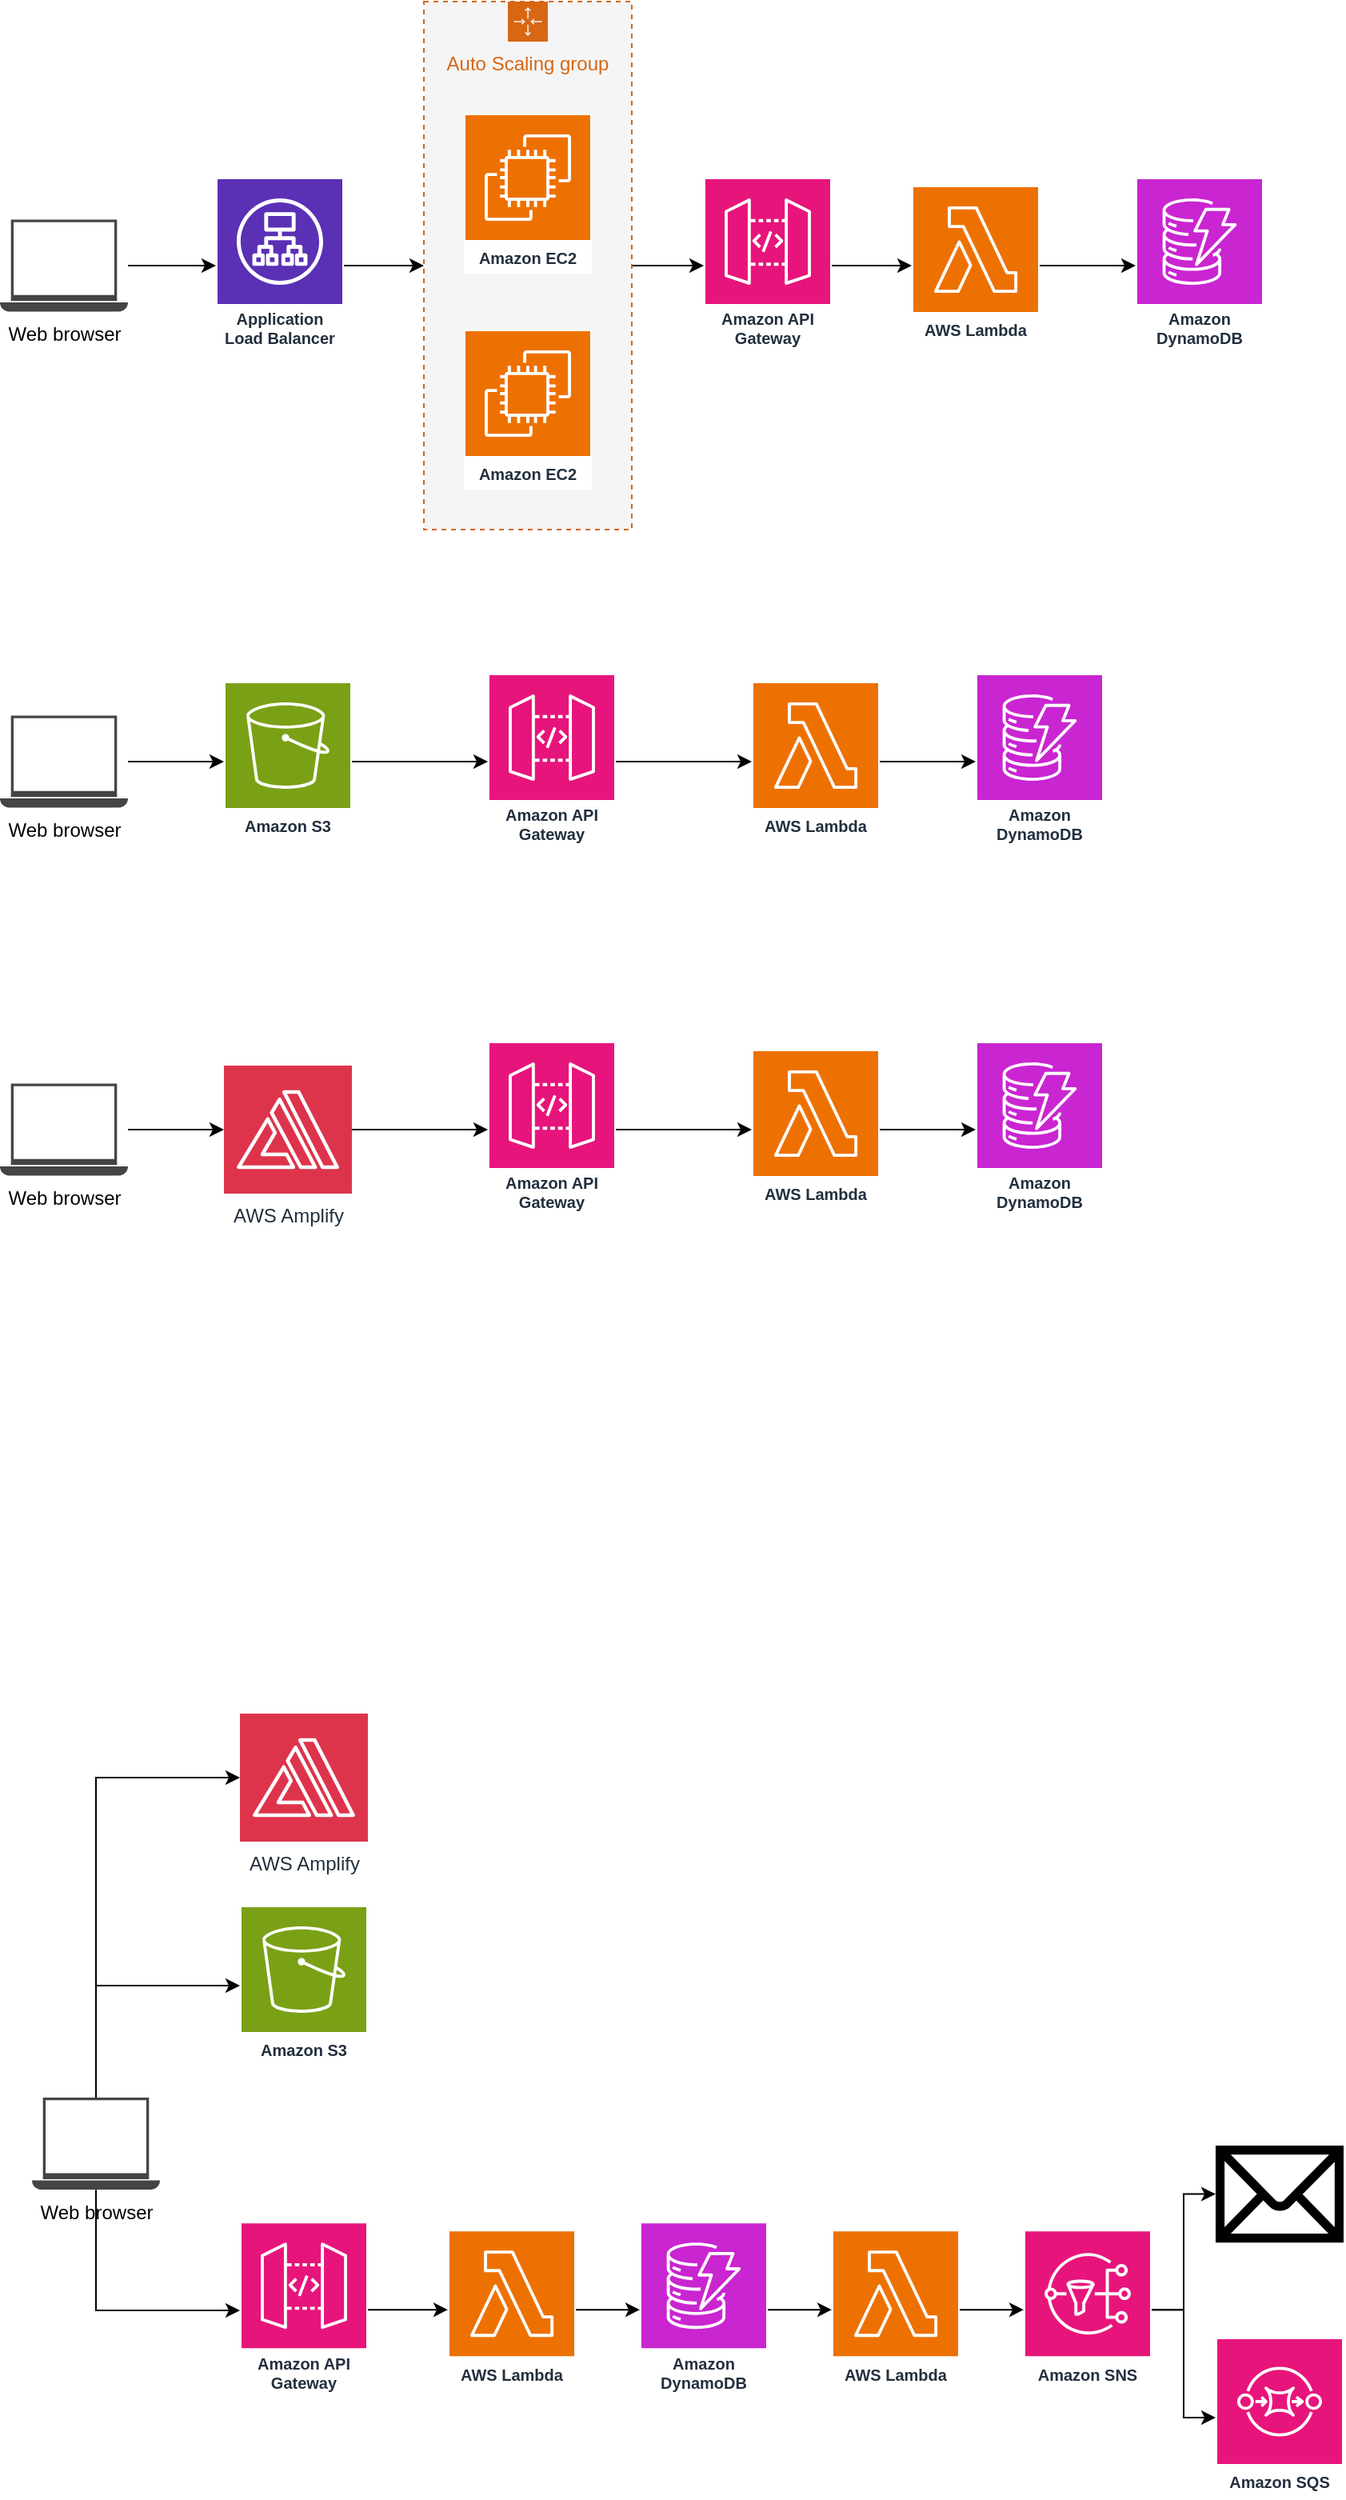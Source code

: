 <mxfile version="22.1.5" type="github">
  <diagram name="Page-1" id="oo4sw1ZovJsQ9x0L9Uaq">
    <mxGraphModel dx="1016" dy="1069" grid="1" gridSize="10" guides="1" tooltips="1" connect="1" arrows="1" fold="1" page="1" pageScale="1" pageWidth="850" pageHeight="1100" math="0" shadow="0">
      <root>
        <mxCell id="0" />
        <mxCell id="1" parent="0" />
        <mxCell id="sCwukaSVy6SD4ue5wl9c-65" style="edgeStyle=orthogonalEdgeStyle;rounded=0;orthogonalLoop=1;jettySize=auto;html=1;" parent="1" source="sCwukaSVy6SD4ue5wl9c-96" target="sCwukaSVy6SD4ue5wl9c-48" edge="1">
          <mxGeometry relative="1" as="geometry" />
        </mxCell>
        <mxCell id="sCwukaSVy6SD4ue5wl9c-66" style="edgeStyle=orthogonalEdgeStyle;rounded=0;orthogonalLoop=1;jettySize=auto;html=1;" parent="1" source="sCwukaSVy6SD4ue5wl9c-48" target="sCwukaSVy6SD4ue5wl9c-50" edge="1">
          <mxGeometry relative="1" as="geometry" />
        </mxCell>
        <mxCell id="sCwukaSVy6SD4ue5wl9c-48" value="Application Load Balancer" style="sketch=0;outlineConnect=0;fontColor=#232F3E;gradientColor=none;strokeColor=#ffffff;fillColor=#5A30B5;dashed=0;verticalLabelPosition=middle;verticalAlign=bottom;align=center;html=1;whiteSpace=wrap;fontSize=10;fontStyle=1;spacing=3;shape=mxgraph.aws4.productIcon;prIcon=mxgraph.aws4.application_load_balancer;editable=1;movable=1;resizable=1;rotatable=1;deletable=1;locked=0;connectable=1;metaEdit=0;" parent="1" vertex="1">
          <mxGeometry x="1015" y="150" width="80" height="110" as="geometry" />
        </mxCell>
        <mxCell id="sCwukaSVy6SD4ue5wl9c-67" style="edgeStyle=orthogonalEdgeStyle;rounded=0;orthogonalLoop=1;jettySize=auto;html=1;" parent="1" source="sCwukaSVy6SD4ue5wl9c-50" target="sCwukaSVy6SD4ue5wl9c-53" edge="1">
          <mxGeometry relative="1" as="geometry" />
        </mxCell>
        <mxCell id="sCwukaSVy6SD4ue5wl9c-50" value="Auto Scaling group" style="points=[[0,0],[0.25,0],[0.5,0],[0.75,0],[1,0],[1,0.25],[1,0.5],[1,0.75],[1,1],[0.75,1],[0.5,1],[0.25,1],[0,1],[0,0.75],[0,0.5],[0,0.25]];outlineConnect=0;gradientColor=none;html=1;whiteSpace=wrap;fontSize=12;fontStyle=0;container=1;pointerEvents=0;collapsible=0;recursiveResize=0;shape=mxgraph.aws4.groupCenter;grIcon=mxgraph.aws4.group_auto_scaling_group;grStroke=1;strokeColor=#D86613;fillColor=#F5F5F5;verticalAlign=top;align=center;fontColor=#D86613;dashed=1;spacingTop=25;" parent="1" vertex="1">
          <mxGeometry x="1145" y="40" width="130" height="330" as="geometry" />
        </mxCell>
        <mxCell id="sCwukaSVy6SD4ue5wl9c-47" value="Amazon EC2" style="sketch=0;outlineConnect=0;fontColor=#232F3E;gradientColor=none;strokeColor=#ffffff;fillColor=#ED7100;dashed=0;verticalLabelPosition=middle;verticalAlign=bottom;align=center;html=1;whiteSpace=wrap;fontSize=10;fontStyle=1;spacing=3;shape=mxgraph.aws4.productIcon;prIcon=mxgraph.aws4.ec2;aspect=fixed;noLabel=0;container=0;backgroundOutline=0;comic=0;" parent="sCwukaSVy6SD4ue5wl9c-50" vertex="1">
          <mxGeometry x="25" y="205" width="80" height="100" as="geometry">
            <mxRectangle x="25" y="265" width="100" height="30" as="alternateBounds" />
          </mxGeometry>
        </mxCell>
        <mxCell id="sCwukaSVy6SD4ue5wl9c-46" value="Amazon EC2" style="sketch=0;outlineConnect=0;fontColor=#232F3E;gradientColor=none;strokeColor=#ffffff;fillColor=#ED7100;dashed=0;verticalLabelPosition=middle;verticalAlign=bottom;align=center;html=1;whiteSpace=wrap;fontSize=10;fontStyle=1;spacing=3;shape=mxgraph.aws4.productIcon;prIcon=mxgraph.aws4.ec2;aspect=fixed;perimeterSpacing=0;" parent="sCwukaSVy6SD4ue5wl9c-50" vertex="1">
          <mxGeometry x="25" y="70" width="80" height="100" as="geometry" />
        </mxCell>
        <mxCell id="sCwukaSVy6SD4ue5wl9c-69" style="edgeStyle=orthogonalEdgeStyle;rounded=0;orthogonalLoop=1;jettySize=auto;html=1;" parent="1" source="sCwukaSVy6SD4ue5wl9c-52" target="sCwukaSVy6SD4ue5wl9c-55" edge="1">
          <mxGeometry relative="1" as="geometry" />
        </mxCell>
        <mxCell id="sCwukaSVy6SD4ue5wl9c-52" value="AWS Lambda" style="sketch=0;outlineConnect=0;fontColor=#232F3E;gradientColor=none;strokeColor=#ffffff;fillColor=#ED7100;dashed=0;verticalLabelPosition=middle;verticalAlign=bottom;align=center;html=1;whiteSpace=wrap;fontSize=10;fontStyle=1;spacing=3;shape=mxgraph.aws4.productIcon;prIcon=mxgraph.aws4.lambda;" parent="1" vertex="1">
          <mxGeometry x="1450" y="155" width="80" height="100" as="geometry" />
        </mxCell>
        <mxCell id="sCwukaSVy6SD4ue5wl9c-68" style="edgeStyle=orthogonalEdgeStyle;rounded=0;orthogonalLoop=1;jettySize=auto;html=1;" parent="1" source="sCwukaSVy6SD4ue5wl9c-53" target="sCwukaSVy6SD4ue5wl9c-52" edge="1">
          <mxGeometry relative="1" as="geometry" />
        </mxCell>
        <mxCell id="sCwukaSVy6SD4ue5wl9c-53" value="Amazon API Gateway" style="sketch=0;outlineConnect=0;fontColor=#232F3E;gradientColor=none;strokeColor=#ffffff;fillColor=#E7157B;dashed=0;verticalLabelPosition=middle;verticalAlign=bottom;align=center;html=1;whiteSpace=wrap;fontSize=10;fontStyle=1;spacing=3;shape=mxgraph.aws4.productIcon;prIcon=mxgraph.aws4.api_gateway;" parent="1" vertex="1">
          <mxGeometry x="1320" y="150" width="80" height="110" as="geometry" />
        </mxCell>
        <mxCell id="sCwukaSVy6SD4ue5wl9c-55" value="Amazon DynamoDB" style="sketch=0;outlineConnect=0;fontColor=#232F3E;gradientColor=none;strokeColor=#ffffff;fillColor=#C925D1;dashed=0;verticalLabelPosition=middle;verticalAlign=bottom;align=center;html=1;whiteSpace=wrap;fontSize=10;fontStyle=1;spacing=3;shape=mxgraph.aws4.productIcon;prIcon=mxgraph.aws4.dynamodb;" parent="1" vertex="1">
          <mxGeometry x="1590" y="150" width="80" height="110" as="geometry" />
        </mxCell>
        <mxCell id="sCwukaSVy6SD4ue5wl9c-70" style="edgeStyle=orthogonalEdgeStyle;rounded=0;orthogonalLoop=1;jettySize=auto;html=1;" parent="1" source="sCwukaSVy6SD4ue5wl9c-110" target="sCwukaSVy6SD4ue5wl9c-64" edge="1">
          <mxGeometry relative="1" as="geometry" />
        </mxCell>
        <mxCell id="sCwukaSVy6SD4ue5wl9c-73" style="edgeStyle=orthogonalEdgeStyle;rounded=0;orthogonalLoop=1;jettySize=auto;html=1;" parent="1" source="sCwukaSVy6SD4ue5wl9c-61" target="sCwukaSVy6SD4ue5wl9c-63" edge="1">
          <mxGeometry relative="1" as="geometry" />
        </mxCell>
        <mxCell id="sCwukaSVy6SD4ue5wl9c-61" value="AWS Lambda" style="sketch=0;outlineConnect=0;fontColor=#232F3E;gradientColor=none;strokeColor=#ffffff;fillColor=#ED7100;dashed=0;verticalLabelPosition=middle;verticalAlign=bottom;align=center;html=1;whiteSpace=wrap;fontSize=10;fontStyle=1;spacing=3;shape=mxgraph.aws4.productIcon;prIcon=mxgraph.aws4.lambda;" parent="1" vertex="1">
          <mxGeometry x="1350" y="465" width="80" height="100" as="geometry" />
        </mxCell>
        <mxCell id="sCwukaSVy6SD4ue5wl9c-72" style="edgeStyle=orthogonalEdgeStyle;rounded=0;orthogonalLoop=1;jettySize=auto;html=1;" parent="1" source="sCwukaSVy6SD4ue5wl9c-62" target="sCwukaSVy6SD4ue5wl9c-61" edge="1">
          <mxGeometry relative="1" as="geometry" />
        </mxCell>
        <mxCell id="sCwukaSVy6SD4ue5wl9c-62" value="Amazon API Gateway" style="sketch=0;outlineConnect=0;fontColor=#232F3E;gradientColor=none;strokeColor=#ffffff;fillColor=#E7157B;dashed=0;verticalLabelPosition=middle;verticalAlign=bottom;align=center;html=1;whiteSpace=wrap;fontSize=10;fontStyle=1;spacing=3;shape=mxgraph.aws4.productIcon;prIcon=mxgraph.aws4.api_gateway;" parent="1" vertex="1">
          <mxGeometry x="1185" y="460" width="80" height="110" as="geometry" />
        </mxCell>
        <mxCell id="sCwukaSVy6SD4ue5wl9c-63" value="Amazon DynamoDB" style="sketch=0;outlineConnect=0;fontColor=#232F3E;gradientColor=none;strokeColor=#ffffff;fillColor=#C925D1;dashed=0;verticalLabelPosition=middle;verticalAlign=bottom;align=center;html=1;whiteSpace=wrap;fontSize=10;fontStyle=1;spacing=3;shape=mxgraph.aws4.productIcon;prIcon=mxgraph.aws4.dynamodb;" parent="1" vertex="1">
          <mxGeometry x="1490" y="460" width="80" height="110" as="geometry" />
        </mxCell>
        <mxCell id="sCwukaSVy6SD4ue5wl9c-71" style="edgeStyle=orthogonalEdgeStyle;rounded=0;orthogonalLoop=1;jettySize=auto;html=1;" parent="1" source="sCwukaSVy6SD4ue5wl9c-64" target="sCwukaSVy6SD4ue5wl9c-62" edge="1">
          <mxGeometry relative="1" as="geometry" />
        </mxCell>
        <mxCell id="sCwukaSVy6SD4ue5wl9c-64" value="Amazon S3" style="sketch=0;outlineConnect=0;fontColor=#232F3E;gradientColor=none;strokeColor=#ffffff;fillColor=#7AA116;dashed=0;verticalLabelPosition=middle;verticalAlign=bottom;align=center;html=1;whiteSpace=wrap;fontSize=10;fontStyle=1;spacing=3;shape=mxgraph.aws4.productIcon;prIcon=mxgraph.aws4.s3;" parent="1" vertex="1">
          <mxGeometry x="1020" y="465" width="80" height="100" as="geometry" />
        </mxCell>
        <mxCell id="sCwukaSVy6SD4ue5wl9c-87" style="edgeStyle=orthogonalEdgeStyle;rounded=0;orthogonalLoop=1;jettySize=auto;html=1;" parent="1" source="sCwukaSVy6SD4ue5wl9c-111" target="sCwukaSVy6SD4ue5wl9c-84" edge="1">
          <mxGeometry relative="1" as="geometry" />
        </mxCell>
        <mxCell id="sCwukaSVy6SD4ue5wl9c-76" style="edgeStyle=orthogonalEdgeStyle;rounded=0;orthogonalLoop=1;jettySize=auto;html=1;" parent="1" source="sCwukaSVy6SD4ue5wl9c-77" target="sCwukaSVy6SD4ue5wl9c-80" edge="1">
          <mxGeometry relative="1" as="geometry" />
        </mxCell>
        <mxCell id="sCwukaSVy6SD4ue5wl9c-77" value="AWS Lambda" style="sketch=0;outlineConnect=0;fontColor=#232F3E;gradientColor=none;strokeColor=#ffffff;fillColor=#ED7100;dashed=0;verticalLabelPosition=middle;verticalAlign=bottom;align=center;html=1;whiteSpace=wrap;fontSize=10;fontStyle=1;spacing=3;shape=mxgraph.aws4.productIcon;prIcon=mxgraph.aws4.lambda;" parent="1" vertex="1">
          <mxGeometry x="1350" y="695" width="80" height="100" as="geometry" />
        </mxCell>
        <mxCell id="sCwukaSVy6SD4ue5wl9c-78" style="edgeStyle=orthogonalEdgeStyle;rounded=0;orthogonalLoop=1;jettySize=auto;html=1;" parent="1" source="sCwukaSVy6SD4ue5wl9c-79" target="sCwukaSVy6SD4ue5wl9c-77" edge="1">
          <mxGeometry relative="1" as="geometry" />
        </mxCell>
        <mxCell id="sCwukaSVy6SD4ue5wl9c-79" value="Amazon API Gateway" style="sketch=0;outlineConnect=0;fontColor=#232F3E;gradientColor=none;strokeColor=#ffffff;fillColor=#E7157B;dashed=0;verticalLabelPosition=middle;verticalAlign=bottom;align=center;html=1;whiteSpace=wrap;fontSize=10;fontStyle=1;spacing=3;shape=mxgraph.aws4.productIcon;prIcon=mxgraph.aws4.api_gateway;" parent="1" vertex="1">
          <mxGeometry x="1185" y="690" width="80" height="110" as="geometry" />
        </mxCell>
        <mxCell id="sCwukaSVy6SD4ue5wl9c-80" value="Amazon DynamoDB" style="sketch=0;outlineConnect=0;fontColor=#232F3E;gradientColor=none;strokeColor=#ffffff;fillColor=#C925D1;dashed=0;verticalLabelPosition=middle;verticalAlign=bottom;align=center;html=1;whiteSpace=wrap;fontSize=10;fontStyle=1;spacing=3;shape=mxgraph.aws4.productIcon;prIcon=mxgraph.aws4.dynamodb;" parent="1" vertex="1">
          <mxGeometry x="1490" y="690" width="80" height="110" as="geometry" />
        </mxCell>
        <mxCell id="sCwukaSVy6SD4ue5wl9c-88" style="edgeStyle=orthogonalEdgeStyle;rounded=0;orthogonalLoop=1;jettySize=auto;html=1;" parent="1" source="sCwukaSVy6SD4ue5wl9c-84" target="sCwukaSVy6SD4ue5wl9c-79" edge="1">
          <mxGeometry relative="1" as="geometry" />
        </mxCell>
        <mxCell id="sCwukaSVy6SD4ue5wl9c-84" value="AWS Amplify" style="sketch=0;points=[[0,0,0],[0.25,0,0],[0.5,0,0],[0.75,0,0],[1,0,0],[0,1,0],[0.25,1,0],[0.5,1,0],[0.75,1,0],[1,1,0],[0,0.25,0],[0,0.5,0],[0,0.75,0],[1,0.25,0],[1,0.5,0],[1,0.75,0]];outlineConnect=0;fontColor=#232F3E;fillColor=#DD344C;strokeColor=#ffffff;dashed=0;verticalLabelPosition=bottom;verticalAlign=top;align=center;html=1;fontSize=12;fontStyle=0;aspect=fixed;shape=mxgraph.aws4.resourceIcon;resIcon=mxgraph.aws4.amplify;backgroundOutline=0;movableLabel=0;" parent="1" vertex="1">
          <mxGeometry x="1020" y="705" width="80" height="80" as="geometry" />
        </mxCell>
        <mxCell id="sCwukaSVy6SD4ue5wl9c-96" value="Web browser" style="sketch=0;pointerEvents=1;shadow=0;dashed=0;html=1;strokeColor=none;fillColor=#434445;aspect=fixed;labelPosition=center;verticalLabelPosition=bottom;verticalAlign=top;align=center;outlineConnect=0;shape=mxgraph.vvd.laptop;" parent="1" vertex="1">
          <mxGeometry x="880" y="176.2" width="80" height="57.6" as="geometry" />
        </mxCell>
        <mxCell id="sCwukaSVy6SD4ue5wl9c-110" value="Web browser" style="sketch=0;pointerEvents=1;shadow=0;dashed=0;html=1;strokeColor=none;fillColor=#434445;aspect=fixed;labelPosition=center;verticalLabelPosition=bottom;verticalAlign=top;align=center;outlineConnect=0;shape=mxgraph.vvd.laptop;" parent="1" vertex="1">
          <mxGeometry x="880" y="486.2" width="80" height="57.6" as="geometry" />
        </mxCell>
        <mxCell id="sCwukaSVy6SD4ue5wl9c-111" value="Web browser" style="sketch=0;pointerEvents=1;shadow=0;dashed=0;html=1;strokeColor=none;fillColor=#434445;aspect=fixed;labelPosition=center;verticalLabelPosition=bottom;verticalAlign=top;align=center;outlineConnect=0;shape=mxgraph.vvd.laptop;" parent="1" vertex="1">
          <mxGeometry x="880" y="716.2" width="80" height="57.6" as="geometry" />
        </mxCell>
        <mxCell id="sCwukaSVy6SD4ue5wl9c-121" style="edgeStyle=orthogonalEdgeStyle;rounded=0;orthogonalLoop=1;jettySize=auto;html=1;" parent="1" source="sCwukaSVy6SD4ue5wl9c-137" target="sCwukaSVy6SD4ue5wl9c-128" edge="1">
          <mxGeometry relative="1" as="geometry">
            <Array as="points">
              <mxPoint x="940" y="1280" />
            </Array>
          </mxGeometry>
        </mxCell>
        <mxCell id="sCwukaSVy6SD4ue5wl9c-122" style="edgeStyle=orthogonalEdgeStyle;rounded=0;orthogonalLoop=1;jettySize=auto;html=1;" parent="1" source="sCwukaSVy6SD4ue5wl9c-123" target="sCwukaSVy6SD4ue5wl9c-126" edge="1">
          <mxGeometry relative="1" as="geometry" />
        </mxCell>
        <mxCell id="sCwukaSVy6SD4ue5wl9c-123" value="AWS Lambda" style="sketch=0;outlineConnect=0;fontColor=#232F3E;gradientColor=none;strokeColor=#ffffff;fillColor=#ED7100;dashed=0;verticalLabelPosition=middle;verticalAlign=bottom;align=center;html=1;whiteSpace=wrap;fontSize=10;fontStyle=1;spacing=3;shape=mxgraph.aws4.productIcon;prIcon=mxgraph.aws4.lambda;" parent="1" vertex="1">
          <mxGeometry x="1160" y="1432.6" width="80" height="100" as="geometry" />
        </mxCell>
        <mxCell id="sCwukaSVy6SD4ue5wl9c-124" style="edgeStyle=orthogonalEdgeStyle;rounded=0;orthogonalLoop=1;jettySize=auto;html=1;" parent="1" source="sCwukaSVy6SD4ue5wl9c-125" target="sCwukaSVy6SD4ue5wl9c-123" edge="1">
          <mxGeometry relative="1" as="geometry" />
        </mxCell>
        <mxCell id="sCwukaSVy6SD4ue5wl9c-125" value="Amazon API Gateway" style="sketch=0;outlineConnect=0;fontColor=#232F3E;gradientColor=none;strokeColor=#ffffff;fillColor=#E7157B;dashed=0;verticalLabelPosition=middle;verticalAlign=bottom;align=center;html=1;whiteSpace=wrap;fontSize=10;fontStyle=1;spacing=3;shape=mxgraph.aws4.productIcon;prIcon=mxgraph.aws4.api_gateway;" parent="1" vertex="1">
          <mxGeometry x="1030" y="1427.6" width="80" height="110" as="geometry" />
        </mxCell>
        <mxCell id="sCwukaSVy6SD4ue5wl9c-140" style="edgeStyle=orthogonalEdgeStyle;rounded=0;orthogonalLoop=1;jettySize=auto;html=1;" parent="1" source="sCwukaSVy6SD4ue5wl9c-126" target="sCwukaSVy6SD4ue5wl9c-139" edge="1">
          <mxGeometry relative="1" as="geometry" />
        </mxCell>
        <mxCell id="sCwukaSVy6SD4ue5wl9c-126" value="Amazon DynamoDB" style="sketch=0;outlineConnect=0;fontColor=#232F3E;gradientColor=none;strokeColor=#ffffff;fillColor=#C925D1;dashed=0;verticalLabelPosition=middle;verticalAlign=bottom;align=center;html=1;whiteSpace=wrap;fontSize=10;fontStyle=1;spacing=3;shape=mxgraph.aws4.productIcon;prIcon=mxgraph.aws4.dynamodb;" parent="1" vertex="1">
          <mxGeometry x="1280" y="1427.6" width="80" height="110" as="geometry" />
        </mxCell>
        <mxCell id="sCwukaSVy6SD4ue5wl9c-127" style="edgeStyle=orthogonalEdgeStyle;rounded=0;orthogonalLoop=1;jettySize=auto;html=1;" parent="1" source="sCwukaSVy6SD4ue5wl9c-137" target="sCwukaSVy6SD4ue5wl9c-125" edge="1">
          <mxGeometry relative="1" as="geometry">
            <Array as="points">
              <mxPoint x="940" y="1483" />
            </Array>
          </mxGeometry>
        </mxCell>
        <mxCell id="sCwukaSVy6SD4ue5wl9c-128" value="Amazon S3" style="sketch=0;outlineConnect=0;fontColor=#232F3E;gradientColor=none;strokeColor=#ffffff;fillColor=#7AA116;dashed=0;verticalLabelPosition=middle;verticalAlign=bottom;align=center;html=1;whiteSpace=wrap;fontSize=10;fontStyle=1;spacing=3;shape=mxgraph.aws4.productIcon;prIcon=mxgraph.aws4.s3;" parent="1" vertex="1">
          <mxGeometry x="1030" y="1230" width="80" height="100" as="geometry" />
        </mxCell>
        <mxCell id="sCwukaSVy6SD4ue5wl9c-137" value="Web browser" style="sketch=0;pointerEvents=1;shadow=0;dashed=0;html=1;strokeColor=none;fillColor=#434445;aspect=fixed;labelPosition=center;verticalLabelPosition=bottom;verticalAlign=top;align=center;outlineConnect=0;shape=mxgraph.vvd.laptop;" parent="1" vertex="1">
          <mxGeometry x="900" y="1350" width="80" height="57.6" as="geometry" />
        </mxCell>
        <mxCell id="sCwukaSVy6SD4ue5wl9c-143" value="" style="edgeStyle=orthogonalEdgeStyle;rounded=0;orthogonalLoop=1;jettySize=auto;html=1;" parent="1" source="sCwukaSVy6SD4ue5wl9c-141" target="sCwukaSVy6SD4ue5wl9c-142" edge="1">
          <mxGeometry relative="1" as="geometry">
            <Array as="points" />
          </mxGeometry>
        </mxCell>
        <mxCell id="sCwukaSVy6SD4ue5wl9c-144" value="" style="edgeStyle=orthogonalEdgeStyle;rounded=0;orthogonalLoop=1;jettySize=auto;html=1;" parent="1" source="sCwukaSVy6SD4ue5wl9c-139" target="sCwukaSVy6SD4ue5wl9c-141" edge="1">
          <mxGeometry relative="1" as="geometry" />
        </mxCell>
        <mxCell id="sCwukaSVy6SD4ue5wl9c-139" value="AWS Lambda" style="sketch=0;outlineConnect=0;fontColor=#232F3E;gradientColor=none;strokeColor=#ffffff;fillColor=#ED7100;dashed=0;verticalLabelPosition=middle;verticalAlign=bottom;align=center;html=1;whiteSpace=wrap;fontSize=10;fontStyle=1;spacing=3;shape=mxgraph.aws4.productIcon;prIcon=mxgraph.aws4.lambda;" parent="1" vertex="1">
          <mxGeometry x="1400" y="1432.6" width="80" height="100" as="geometry" />
        </mxCell>
        <mxCell id="sCwukaSVy6SD4ue5wl9c-141" value="Amazon SNS" style="sketch=0;outlineConnect=0;fontColor=#232F3E;gradientColor=none;strokeColor=#ffffff;fillColor=#E7157B;dashed=0;verticalLabelPosition=middle;verticalAlign=bottom;align=center;html=1;whiteSpace=wrap;fontSize=10;fontStyle=1;spacing=3;shape=mxgraph.aws4.productIcon;prIcon=mxgraph.aws4.sns;" parent="1" vertex="1">
          <mxGeometry x="1520" y="1432.6" width="80" height="100" as="geometry" />
        </mxCell>
        <mxCell id="sCwukaSVy6SD4ue5wl9c-142" value="Amazon SQS" style="sketch=0;outlineConnect=0;fontColor=#232F3E;gradientColor=none;strokeColor=#ffffff;fillColor=#E7157B;dashed=0;verticalLabelPosition=middle;verticalAlign=bottom;align=center;html=1;whiteSpace=wrap;fontSize=10;fontStyle=1;spacing=3;shape=mxgraph.aws4.productIcon;prIcon=mxgraph.aws4.sqs;" parent="1" vertex="1">
          <mxGeometry x="1640" y="1500" width="80" height="100" as="geometry" />
        </mxCell>
        <mxCell id="-igIAlygttf2TyiYXOgU-1" value="AWS Amplify" style="sketch=0;points=[[0,0,0],[0.25,0,0],[0.5,0,0],[0.75,0,0],[1,0,0],[0,1,0],[0.25,1,0],[0.5,1,0],[0.75,1,0],[1,1,0],[0,0.25,0],[0,0.5,0],[0,0.75,0],[1,0.25,0],[1,0.5,0],[1,0.75,0]];outlineConnect=0;fontColor=#232F3E;fillColor=#DD344C;strokeColor=#ffffff;dashed=0;verticalLabelPosition=bottom;verticalAlign=top;align=center;html=1;fontSize=12;fontStyle=0;aspect=fixed;shape=mxgraph.aws4.resourceIcon;resIcon=mxgraph.aws4.amplify;backgroundOutline=0;movableLabel=0;" vertex="1" parent="1">
          <mxGeometry x="1030" y="1110" width="80" height="80" as="geometry" />
        </mxCell>
        <mxCell id="-igIAlygttf2TyiYXOgU-2" style="edgeStyle=orthogonalEdgeStyle;rounded=0;orthogonalLoop=1;jettySize=auto;html=1;entryX=0;entryY=0.5;entryDx=0;entryDy=0;entryPerimeter=0;" edge="1" parent="1" source="sCwukaSVy6SD4ue5wl9c-137" target="-igIAlygttf2TyiYXOgU-1">
          <mxGeometry relative="1" as="geometry">
            <Array as="points">
              <mxPoint x="940" y="1150" />
            </Array>
          </mxGeometry>
        </mxCell>
        <mxCell id="-igIAlygttf2TyiYXOgU-3" value="" style="shape=mxgraph.signs.tech.mail;html=1;pointerEvents=1;fillColor=#000000;strokeColor=none;verticalLabelPosition=bottom;verticalAlign=top;align=center;aspect=fixed;" vertex="1" parent="1">
          <mxGeometry x="1640" y="1380" width="80" height="60.61" as="geometry" />
        </mxCell>
        <mxCell id="-igIAlygttf2TyiYXOgU-4" style="edgeStyle=orthogonalEdgeStyle;rounded=0;orthogonalLoop=1;jettySize=auto;html=1;entryX=0;entryY=0.5;entryDx=0;entryDy=0;entryPerimeter=0;" edge="1" parent="1" source="sCwukaSVy6SD4ue5wl9c-141" target="-igIAlygttf2TyiYXOgU-3">
          <mxGeometry relative="1" as="geometry" />
        </mxCell>
      </root>
    </mxGraphModel>
  </diagram>
</mxfile>
